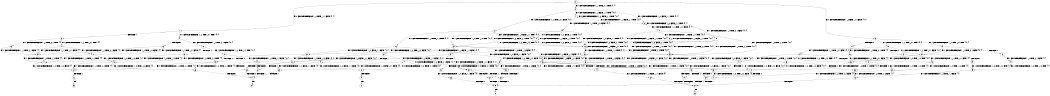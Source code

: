 digraph BCG {
size = "7, 10.5";
center = TRUE;
node [shape = circle];
0 [peripheries = 2];
0 -> 1 [label = "EX !0 !ATOMIC_EXCH_BRANCH (1, +0, FALSE, +1, 1, FALSE) !{0, 1}"];
0 -> 2 [label = "EX !1 !ATOMIC_EXCH_BRANCH (1, +1, TRUE, +0, 1, TRUE) !{0, 1}"];
0 -> 3 [label = "EX !0 !ATOMIC_EXCH_BRANCH (1, +0, FALSE, +1, 1, FALSE) !{0, 1}"];
1 -> 4 [label = "EX !1 !ATOMIC_EXCH_BRANCH (1, +1, TRUE, +0, 1, TRUE) !{0, 1}"];
1 -> 5 [label = "TERMINATE !0"];
2 -> 6 [label = "EX !1 !ATOMIC_EXCH_BRANCH (1, +1, TRUE, +0, 1, FALSE) !{0, 1}"];
2 -> 7 [label = "EX !0 !ATOMIC_EXCH_BRANCH (1, +0, FALSE, +1, 1, TRUE) !{0, 1}"];
2 -> 8 [label = "EX !0 !ATOMIC_EXCH_BRANCH (1, +0, FALSE, +1, 1, TRUE) !{0, 1}"];
3 -> 9 [label = "EX !1 !ATOMIC_EXCH_BRANCH (1, +1, TRUE, +0, 1, TRUE) !{0, 1}"];
3 -> 10 [label = "EX !1 !ATOMIC_EXCH_BRANCH (1, +1, TRUE, +0, 1, TRUE) !{0, 1}"];
3 -> 11 [label = "TERMINATE !0"];
4 -> 12 [label = "EX !1 !ATOMIC_EXCH_BRANCH (1, +1, TRUE, +0, 1, FALSE) !{0, 1}"];
4 -> 13 [label = "TERMINATE !0"];
5 -> 14 [label = "EX !1 !ATOMIC_EXCH_BRANCH (1, +1, TRUE, +0, 1, TRUE) !{1}"];
5 -> 15 [label = "EX !1 !ATOMIC_EXCH_BRANCH (1, +1, TRUE, +0, 1, TRUE) !{1}"];
6 -> 16 [label = "EX !1 !ATOMIC_EXCH_BRANCH (1, +0, TRUE, +1, 2, TRUE) !{0, 1}"];
6 -> 17 [label = "EX !0 !ATOMIC_EXCH_BRANCH (1, +0, FALSE, +1, 1, TRUE) !{0, 1}"];
6 -> 18 [label = "EX !0 !ATOMIC_EXCH_BRANCH (1, +0, FALSE, +1, 1, TRUE) !{0, 1}"];
7 -> 7 [label = "EX !0 !ATOMIC_EXCH_BRANCH (1, +0, FALSE, +1, 1, TRUE) !{0, 1}"];
7 -> 19 [label = "EX !1 !ATOMIC_EXCH_BRANCH (1, +1, TRUE, +0, 1, FALSE) !{0, 1}"];
7 -> 8 [label = "EX !0 !ATOMIC_EXCH_BRANCH (1, +0, FALSE, +1, 1, TRUE) !{0, 1}"];
8 -> 20 [label = "EX !1 !ATOMIC_EXCH_BRANCH (1, +1, TRUE, +0, 1, FALSE) !{0, 1}"];
8 -> 8 [label = "EX !0 !ATOMIC_EXCH_BRANCH (1, +0, FALSE, +1, 1, TRUE) !{0, 1}"];
8 -> 21 [label = "EX !1 !ATOMIC_EXCH_BRANCH (1, +1, TRUE, +0, 1, FALSE) !{0, 1}"];
9 -> 22 [label = "EX !1 !ATOMIC_EXCH_BRANCH (1, +1, TRUE, +0, 1, FALSE) !{0, 1}"];
9 -> 23 [label = "TERMINATE !0"];
10 -> 22 [label = "EX !1 !ATOMIC_EXCH_BRANCH (1, +1, TRUE, +0, 1, FALSE) !{0, 1}"];
10 -> 24 [label = "EX !1 !ATOMIC_EXCH_BRANCH (1, +1, TRUE, +0, 1, FALSE) !{0, 1}"];
10 -> 25 [label = "TERMINATE !0"];
11 -> 26 [label = "EX !1 !ATOMIC_EXCH_BRANCH (1, +1, TRUE, +0, 1, TRUE) !{1}"];
12 -> 27 [label = "EX !1 !ATOMIC_EXCH_BRANCH (1, +0, TRUE, +1, 2, TRUE) !{0, 1}"];
12 -> 28 [label = "TERMINATE !0"];
13 -> 29 [label = "EX !1 !ATOMIC_EXCH_BRANCH (1, +1, TRUE, +0, 1, FALSE) !{1}"];
13 -> 30 [label = "EX !1 !ATOMIC_EXCH_BRANCH (1, +1, TRUE, +0, 1, FALSE) !{1}"];
14 -> 29 [label = "EX !1 !ATOMIC_EXCH_BRANCH (1, +1, TRUE, +0, 1, FALSE) !{1}"];
14 -> 30 [label = "EX !1 !ATOMIC_EXCH_BRANCH (1, +1, TRUE, +0, 1, FALSE) !{1}"];
15 -> 30 [label = "EX !1 !ATOMIC_EXCH_BRANCH (1, +1, TRUE, +0, 1, FALSE) !{1}"];
16 -> 31 [label = "EX !1 !ATOMIC_EXCH_BRANCH (1, +0, TRUE, +1, 2, FALSE) !{0, 1}"];
16 -> 32 [label = "EX !0 !ATOMIC_EXCH_BRANCH (1, +0, FALSE, +1, 1, FALSE) !{0, 1}"];
16 -> 33 [label = "EX !0 !ATOMIC_EXCH_BRANCH (1, +0, FALSE, +1, 1, FALSE) !{0, 1}"];
17 -> 17 [label = "EX !0 !ATOMIC_EXCH_BRANCH (1, +0, FALSE, +1, 1, TRUE) !{0, 1}"];
17 -> 34 [label = "EX !1 !ATOMIC_EXCH_BRANCH (1, +0, TRUE, +1, 2, TRUE) !{0, 1}"];
17 -> 18 [label = "EX !0 !ATOMIC_EXCH_BRANCH (1, +0, FALSE, +1, 1, TRUE) !{0, 1}"];
18 -> 35 [label = "EX !1 !ATOMIC_EXCH_BRANCH (1, +0, TRUE, +1, 2, TRUE) !{0, 1}"];
18 -> 18 [label = "EX !0 !ATOMIC_EXCH_BRANCH (1, +0, FALSE, +1, 1, TRUE) !{0, 1}"];
18 -> 36 [label = "EX !1 !ATOMIC_EXCH_BRANCH (1, +0, TRUE, +1, 2, TRUE) !{0, 1}"];
19 -> 17 [label = "EX !0 !ATOMIC_EXCH_BRANCH (1, +0, FALSE, +1, 1, TRUE) !{0, 1}"];
19 -> 34 [label = "EX !1 !ATOMIC_EXCH_BRANCH (1, +0, TRUE, +1, 2, TRUE) !{0, 1}"];
19 -> 18 [label = "EX !0 !ATOMIC_EXCH_BRANCH (1, +0, FALSE, +1, 1, TRUE) !{0, 1}"];
20 -> 37 [label = "EX !0 !ATOMIC_EXCH_BRANCH (1, +0, FALSE, +1, 1, TRUE) !{0, 1}"];
20 -> 35 [label = "EX !1 !ATOMIC_EXCH_BRANCH (1, +0, TRUE, +1, 2, TRUE) !{0, 1}"];
20 -> 18 [label = "EX !0 !ATOMIC_EXCH_BRANCH (1, +0, FALSE, +1, 1, TRUE) !{0, 1}"];
21 -> 35 [label = "EX !1 !ATOMIC_EXCH_BRANCH (1, +0, TRUE, +1, 2, TRUE) !{0, 1}"];
21 -> 18 [label = "EX !0 !ATOMIC_EXCH_BRANCH (1, +0, FALSE, +1, 1, TRUE) !{0, 1}"];
21 -> 36 [label = "EX !1 !ATOMIC_EXCH_BRANCH (1, +0, TRUE, +1, 2, TRUE) !{0, 1}"];
22 -> 38 [label = "EX !1 !ATOMIC_EXCH_BRANCH (1, +0, TRUE, +1, 2, TRUE) !{0, 1}"];
22 -> 39 [label = "TERMINATE !0"];
23 -> 40 [label = "EX !1 !ATOMIC_EXCH_BRANCH (1, +1, TRUE, +0, 1, FALSE) !{1}"];
24 -> 38 [label = "EX !1 !ATOMIC_EXCH_BRANCH (1, +0, TRUE, +1, 2, TRUE) !{0, 1}"];
24 -> 41 [label = "EX !1 !ATOMIC_EXCH_BRANCH (1, +0, TRUE, +1, 2, TRUE) !{0, 1}"];
24 -> 42 [label = "TERMINATE !0"];
25 -> 43 [label = "EX !1 !ATOMIC_EXCH_BRANCH (1, +1, TRUE, +0, 1, FALSE) !{1}"];
26 -> 43 [label = "EX !1 !ATOMIC_EXCH_BRANCH (1, +1, TRUE, +0, 1, FALSE) !{1}"];
27 -> 44 [label = "EX !1 !ATOMIC_EXCH_BRANCH (1, +0, TRUE, +1, 2, FALSE) !{0, 1}"];
27 -> 45 [label = "TERMINATE !0"];
28 -> 46 [label = "EX !1 !ATOMIC_EXCH_BRANCH (1, +0, TRUE, +1, 2, TRUE) !{1}"];
28 -> 47 [label = "EX !1 !ATOMIC_EXCH_BRANCH (1, +0, TRUE, +1, 2, TRUE) !{1}"];
29 -> 46 [label = "EX !1 !ATOMIC_EXCH_BRANCH (1, +0, TRUE, +1, 2, TRUE) !{1}"];
29 -> 47 [label = "EX !1 !ATOMIC_EXCH_BRANCH (1, +0, TRUE, +1, 2, TRUE) !{1}"];
30 -> 47 [label = "EX !1 !ATOMIC_EXCH_BRANCH (1, +0, TRUE, +1, 2, TRUE) !{1}"];
31 -> 48 [label = "EX !0 !ATOMIC_EXCH_BRANCH (1, +0, FALSE, +1, 1, FALSE) !{0, 1}"];
31 -> 49 [label = "TERMINATE !1"];
31 -> 50 [label = "EX !0 !ATOMIC_EXCH_BRANCH (1, +0, FALSE, +1, 1, FALSE) !{0, 1}"];
32 -> 44 [label = "EX !1 !ATOMIC_EXCH_BRANCH (1, +0, TRUE, +1, 2, FALSE) !{0, 1}"];
32 -> 45 [label = "TERMINATE !0"];
33 -> 51 [label = "EX !1 !ATOMIC_EXCH_BRANCH (1, +0, TRUE, +1, 2, FALSE) !{0, 1}"];
33 -> 52 [label = "EX !1 !ATOMIC_EXCH_BRANCH (1, +0, TRUE, +1, 2, FALSE) !{0, 1}"];
33 -> 53 [label = "TERMINATE !0"];
34 -> 32 [label = "EX !0 !ATOMIC_EXCH_BRANCH (1, +0, FALSE, +1, 1, FALSE) !{0, 1}"];
34 -> 54 [label = "EX !1 !ATOMIC_EXCH_BRANCH (1, +0, TRUE, +1, 2, FALSE) !{0, 1}"];
34 -> 33 [label = "EX !0 !ATOMIC_EXCH_BRANCH (1, +0, FALSE, +1, 1, FALSE) !{0, 1}"];
35 -> 55 [label = "EX !0 !ATOMIC_EXCH_BRANCH (1, +0, FALSE, +1, 1, FALSE) !{0, 1}"];
35 -> 56 [label = "EX !1 !ATOMIC_EXCH_BRANCH (1, +0, TRUE, +1, 2, FALSE) !{0, 1}"];
35 -> 33 [label = "EX !0 !ATOMIC_EXCH_BRANCH (1, +0, FALSE, +1, 1, FALSE) !{0, 1}"];
36 -> 56 [label = "EX !1 !ATOMIC_EXCH_BRANCH (1, +0, TRUE, +1, 2, FALSE) !{0, 1}"];
36 -> 33 [label = "EX !0 !ATOMIC_EXCH_BRANCH (1, +0, FALSE, +1, 1, FALSE) !{0, 1}"];
36 -> 57 [label = "EX !1 !ATOMIC_EXCH_BRANCH (1, +0, TRUE, +1, 2, FALSE) !{0, 1}"];
37 -> 37 [label = "EX !0 !ATOMIC_EXCH_BRANCH (1, +0, FALSE, +1, 1, TRUE) !{0, 1}"];
37 -> 35 [label = "EX !1 !ATOMIC_EXCH_BRANCH (1, +0, TRUE, +1, 2, TRUE) !{0, 1}"];
37 -> 18 [label = "EX !0 !ATOMIC_EXCH_BRANCH (1, +0, FALSE, +1, 1, TRUE) !{0, 1}"];
38 -> 51 [label = "EX !1 !ATOMIC_EXCH_BRANCH (1, +0, TRUE, +1, 2, FALSE) !{0, 1}"];
38 -> 58 [label = "TERMINATE !0"];
39 -> 59 [label = "EX !1 !ATOMIC_EXCH_BRANCH (1, +0, TRUE, +1, 2, TRUE) !{1}"];
40 -> 59 [label = "EX !1 !ATOMIC_EXCH_BRANCH (1, +0, TRUE, +1, 2, TRUE) !{1}"];
41 -> 51 [label = "EX !1 !ATOMIC_EXCH_BRANCH (1, +0, TRUE, +1, 2, FALSE) !{0, 1}"];
41 -> 52 [label = "EX !1 !ATOMIC_EXCH_BRANCH (1, +0, TRUE, +1, 2, FALSE) !{0, 1}"];
41 -> 53 [label = "TERMINATE !0"];
42 -> 60 [label = "EX !1 !ATOMIC_EXCH_BRANCH (1, +0, TRUE, +1, 2, TRUE) !{1}"];
43 -> 60 [label = "EX !1 !ATOMIC_EXCH_BRANCH (1, +0, TRUE, +1, 2, TRUE) !{1}"];
44 -> 61 [label = "TERMINATE !0"];
44 -> 62 [label = "TERMINATE !1"];
45 -> 63 [label = "EX !1 !ATOMIC_EXCH_BRANCH (1, +0, TRUE, +1, 2, FALSE) !{1}"];
45 -> 64 [label = "EX !1 !ATOMIC_EXCH_BRANCH (1, +0, TRUE, +1, 2, FALSE) !{1}"];
46 -> 63 [label = "EX !1 !ATOMIC_EXCH_BRANCH (1, +0, TRUE, +1, 2, FALSE) !{1}"];
46 -> 64 [label = "EX !1 !ATOMIC_EXCH_BRANCH (1, +0, TRUE, +1, 2, FALSE) !{1}"];
47 -> 64 [label = "EX !1 !ATOMIC_EXCH_BRANCH (1, +0, TRUE, +1, 2, FALSE) !{1}"];
48 -> 61 [label = "TERMINATE !0"];
48 -> 62 [label = "TERMINATE !1"];
49 -> 65 [label = "EX !0 !ATOMIC_EXCH_BRANCH (1, +0, FALSE, +1, 1, FALSE) !{0}"];
49 -> 66 [label = "EX !0 !ATOMIC_EXCH_BRANCH (1, +0, FALSE, +1, 1, FALSE) !{0}"];
50 -> 67 [label = "TERMINATE !0"];
50 -> 68 [label = "TERMINATE !1"];
51 -> 69 [label = "TERMINATE !0"];
51 -> 70 [label = "TERMINATE !1"];
52 -> 67 [label = "TERMINATE !0"];
52 -> 68 [label = "TERMINATE !1"];
53 -> 71 [label = "EX !1 !ATOMIC_EXCH_BRANCH (1, +0, TRUE, +1, 2, FALSE) !{1}"];
54 -> 48 [label = "EX !0 !ATOMIC_EXCH_BRANCH (1, +0, FALSE, +1, 1, FALSE) !{0, 1}"];
54 -> 72 [label = "TERMINATE !1"];
54 -> 50 [label = "EX !0 !ATOMIC_EXCH_BRANCH (1, +0, FALSE, +1, 1, FALSE) !{0, 1}"];
55 -> 51 [label = "EX !1 !ATOMIC_EXCH_BRANCH (1, +0, TRUE, +1, 2, FALSE) !{0, 1}"];
55 -> 58 [label = "TERMINATE !0"];
56 -> 73 [label = "EX !0 !ATOMIC_EXCH_BRANCH (1, +0, FALSE, +1, 1, FALSE) !{0, 1}"];
56 -> 74 [label = "TERMINATE !1"];
56 -> 50 [label = "EX !0 !ATOMIC_EXCH_BRANCH (1, +0, FALSE, +1, 1, FALSE) !{0, 1}"];
57 -> 50 [label = "EX !0 !ATOMIC_EXCH_BRANCH (1, +0, FALSE, +1, 1, FALSE) !{0, 1}"];
57 -> 75 [label = "TERMINATE !1"];
58 -> 76 [label = "EX !1 !ATOMIC_EXCH_BRANCH (1, +0, TRUE, +1, 2, FALSE) !{1}"];
59 -> 76 [label = "EX !1 !ATOMIC_EXCH_BRANCH (1, +0, TRUE, +1, 2, FALSE) !{1}"];
60 -> 71 [label = "EX !1 !ATOMIC_EXCH_BRANCH (1, +0, TRUE, +1, 2, FALSE) !{1}"];
61 -> 77 [label = "TERMINATE !1"];
62 -> 77 [label = "TERMINATE !0"];
63 -> 77 [label = "TERMINATE !1"];
64 -> 78 [label = "TERMINATE !1"];
65 -> 77 [label = "TERMINATE !0"];
66 -> 79 [label = "TERMINATE !0"];
67 -> 80 [label = "TERMINATE !1"];
68 -> 80 [label = "TERMINATE !0"];
69 -> 81 [label = "TERMINATE !1"];
70 -> 81 [label = "TERMINATE !0"];
71 -> 80 [label = "TERMINATE !1"];
72 -> 65 [label = "EX !0 !ATOMIC_EXCH_BRANCH (1, +0, FALSE, +1, 1, FALSE) !{0}"];
72 -> 66 [label = "EX !0 !ATOMIC_EXCH_BRANCH (1, +0, FALSE, +1, 1, FALSE) !{0}"];
73 -> 69 [label = "TERMINATE !0"];
73 -> 70 [label = "TERMINATE !1"];
74 -> 82 [label = "EX !0 !ATOMIC_EXCH_BRANCH (1, +0, FALSE, +1, 1, FALSE) !{0}"];
75 -> 83 [label = "EX !0 !ATOMIC_EXCH_BRANCH (1, +0, FALSE, +1, 1, FALSE) !{0}"];
76 -> 81 [label = "TERMINATE !1"];
77 -> 84 [label = "exit"];
78 -> 85 [label = "exit"];
79 -> 86 [label = "exit"];
80 -> 87 [label = "exit"];
81 -> 88 [label = "exit"];
82 -> 81 [label = "TERMINATE !0"];
83 -> 80 [label = "TERMINATE !0"];
}
